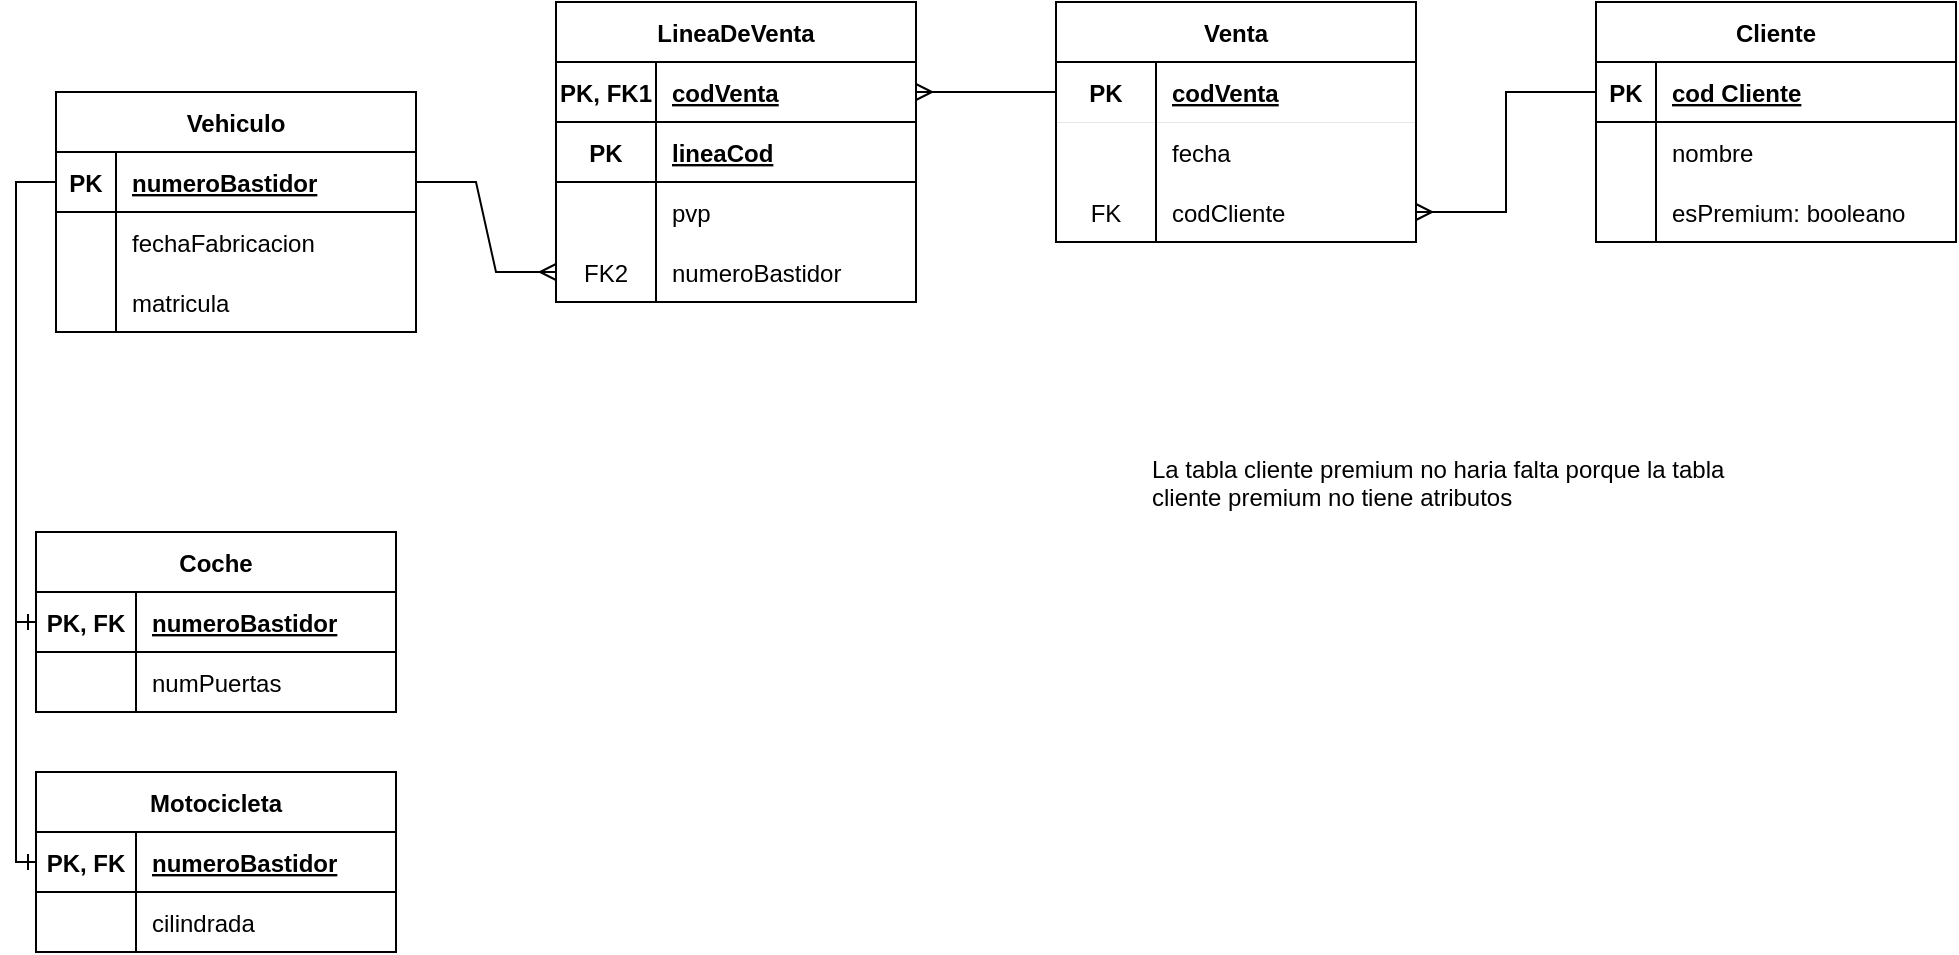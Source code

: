 <mxfile version="20.8.16" type="device"><diagram id="R2lEEEUBdFMjLlhIrx00" name="Page-1"><mxGraphModel dx="1036" dy="614" grid="1" gridSize="10" guides="1" tooltips="1" connect="1" arrows="1" fold="1" page="1" pageScale="1" pageWidth="850" pageHeight="1100" math="0" shadow="0" extFonts="Permanent Marker^https://fonts.googleapis.com/css?family=Permanent+Marker"><root><mxCell id="0"/><mxCell id="1" parent="0"/><mxCell id="fKpa_YxZzbEBtztVJanj-1" value="Vehiculo" style="shape=table;startSize=30;container=1;collapsible=1;childLayout=tableLayout;fixedRows=1;rowLines=0;fontStyle=1;align=center;resizeLast=1;" parent="1" vertex="1"><mxGeometry x="130" y="130" width="180" height="120" as="geometry"/></mxCell><mxCell id="fKpa_YxZzbEBtztVJanj-2" value="" style="shape=tableRow;horizontal=0;startSize=0;swimlaneHead=0;swimlaneBody=0;fillColor=none;collapsible=0;dropTarget=0;points=[[0,0.5],[1,0.5]];portConstraint=eastwest;top=0;left=0;right=0;bottom=1;" parent="fKpa_YxZzbEBtztVJanj-1" vertex="1"><mxGeometry y="30" width="180" height="30" as="geometry"/></mxCell><mxCell id="fKpa_YxZzbEBtztVJanj-3" value="PK" style="shape=partialRectangle;connectable=0;fillColor=none;top=0;left=0;bottom=0;right=0;fontStyle=1;overflow=hidden;" parent="fKpa_YxZzbEBtztVJanj-2" vertex="1"><mxGeometry width="30" height="30" as="geometry"><mxRectangle width="30" height="30" as="alternateBounds"/></mxGeometry></mxCell><mxCell id="fKpa_YxZzbEBtztVJanj-4" value="numeroBastidor" style="shape=partialRectangle;connectable=0;fillColor=none;top=0;left=0;bottom=0;right=0;align=left;spacingLeft=6;fontStyle=5;overflow=hidden;" parent="fKpa_YxZzbEBtztVJanj-2" vertex="1"><mxGeometry x="30" width="150" height="30" as="geometry"><mxRectangle width="150" height="30" as="alternateBounds"/></mxGeometry></mxCell><mxCell id="fKpa_YxZzbEBtztVJanj-5" value="" style="shape=tableRow;horizontal=0;startSize=0;swimlaneHead=0;swimlaneBody=0;fillColor=none;collapsible=0;dropTarget=0;points=[[0,0.5],[1,0.5]];portConstraint=eastwest;top=0;left=0;right=0;bottom=0;" parent="fKpa_YxZzbEBtztVJanj-1" vertex="1"><mxGeometry y="60" width="180" height="30" as="geometry"/></mxCell><mxCell id="fKpa_YxZzbEBtztVJanj-6" value="" style="shape=partialRectangle;connectable=0;fillColor=none;top=0;left=0;bottom=0;right=0;editable=1;overflow=hidden;" parent="fKpa_YxZzbEBtztVJanj-5" vertex="1"><mxGeometry width="30" height="30" as="geometry"><mxRectangle width="30" height="30" as="alternateBounds"/></mxGeometry></mxCell><mxCell id="fKpa_YxZzbEBtztVJanj-7" value="fechaFabricacion" style="shape=partialRectangle;connectable=0;fillColor=none;top=0;left=0;bottom=0;right=0;align=left;spacingLeft=6;overflow=hidden;" parent="fKpa_YxZzbEBtztVJanj-5" vertex="1"><mxGeometry x="30" width="150" height="30" as="geometry"><mxRectangle width="150" height="30" as="alternateBounds"/></mxGeometry></mxCell><mxCell id="fKpa_YxZzbEBtztVJanj-8" value="" style="shape=tableRow;horizontal=0;startSize=0;swimlaneHead=0;swimlaneBody=0;fillColor=none;collapsible=0;dropTarget=0;points=[[0,0.5],[1,0.5]];portConstraint=eastwest;top=0;left=0;right=0;bottom=0;" parent="fKpa_YxZzbEBtztVJanj-1" vertex="1"><mxGeometry y="90" width="180" height="30" as="geometry"/></mxCell><mxCell id="fKpa_YxZzbEBtztVJanj-9" value="" style="shape=partialRectangle;connectable=0;fillColor=none;top=0;left=0;bottom=0;right=0;editable=1;overflow=hidden;" parent="fKpa_YxZzbEBtztVJanj-8" vertex="1"><mxGeometry width="30" height="30" as="geometry"><mxRectangle width="30" height="30" as="alternateBounds"/></mxGeometry></mxCell><mxCell id="fKpa_YxZzbEBtztVJanj-10" value="matricula" style="shape=partialRectangle;connectable=0;fillColor=none;top=0;left=0;bottom=0;right=0;align=left;spacingLeft=6;overflow=hidden;" parent="fKpa_YxZzbEBtztVJanj-8" vertex="1"><mxGeometry x="30" width="150" height="30" as="geometry"><mxRectangle width="150" height="30" as="alternateBounds"/></mxGeometry></mxCell><mxCell id="fKpa_YxZzbEBtztVJanj-14" value="Coche" style="shape=table;startSize=30;container=1;collapsible=1;childLayout=tableLayout;fixedRows=1;rowLines=0;fontStyle=1;align=center;resizeLast=1;" parent="1" vertex="1"><mxGeometry x="120" y="350" width="180" height="90" as="geometry"/></mxCell><mxCell id="fKpa_YxZzbEBtztVJanj-15" value="" style="shape=tableRow;horizontal=0;startSize=0;swimlaneHead=0;swimlaneBody=0;fillColor=none;collapsible=0;dropTarget=0;points=[[0,0.5],[1,0.5]];portConstraint=eastwest;top=0;left=0;right=0;bottom=1;" parent="fKpa_YxZzbEBtztVJanj-14" vertex="1"><mxGeometry y="30" width="180" height="30" as="geometry"/></mxCell><mxCell id="fKpa_YxZzbEBtztVJanj-16" value="PK, FK" style="shape=partialRectangle;connectable=0;fillColor=none;top=0;left=0;bottom=0;right=0;fontStyle=1;overflow=hidden;" parent="fKpa_YxZzbEBtztVJanj-15" vertex="1"><mxGeometry width="50" height="30" as="geometry"><mxRectangle width="50" height="30" as="alternateBounds"/></mxGeometry></mxCell><mxCell id="fKpa_YxZzbEBtztVJanj-17" value="numeroBastidor" style="shape=partialRectangle;connectable=0;fillColor=none;top=0;left=0;bottom=0;right=0;align=left;spacingLeft=6;fontStyle=5;overflow=hidden;" parent="fKpa_YxZzbEBtztVJanj-15" vertex="1"><mxGeometry x="50" width="130" height="30" as="geometry"><mxRectangle width="130" height="30" as="alternateBounds"/></mxGeometry></mxCell><mxCell id="fKpa_YxZzbEBtztVJanj-18" value="" style="shape=tableRow;horizontal=0;startSize=0;swimlaneHead=0;swimlaneBody=0;fillColor=none;collapsible=0;dropTarget=0;points=[[0,0.5],[1,0.5]];portConstraint=eastwest;top=0;left=0;right=0;bottom=0;" parent="fKpa_YxZzbEBtztVJanj-14" vertex="1"><mxGeometry y="60" width="180" height="30" as="geometry"/></mxCell><mxCell id="fKpa_YxZzbEBtztVJanj-19" value="" style="shape=partialRectangle;connectable=0;fillColor=none;top=0;left=0;bottom=0;right=0;editable=1;overflow=hidden;" parent="fKpa_YxZzbEBtztVJanj-18" vertex="1"><mxGeometry width="50" height="30" as="geometry"><mxRectangle width="50" height="30" as="alternateBounds"/></mxGeometry></mxCell><mxCell id="fKpa_YxZzbEBtztVJanj-20" value="numPuertas" style="shape=partialRectangle;connectable=0;fillColor=none;top=0;left=0;bottom=0;right=0;align=left;spacingLeft=6;overflow=hidden;" parent="fKpa_YxZzbEBtztVJanj-18" vertex="1"><mxGeometry x="50" width="130" height="30" as="geometry"><mxRectangle width="130" height="30" as="alternateBounds"/></mxGeometry></mxCell><mxCell id="fKpa_YxZzbEBtztVJanj-27" value="Motocicleta" style="shape=table;startSize=30;container=1;collapsible=1;childLayout=tableLayout;fixedRows=1;rowLines=0;fontStyle=1;align=center;resizeLast=1;" parent="1" vertex="1"><mxGeometry x="120" y="470" width="180" height="90" as="geometry"/></mxCell><mxCell id="fKpa_YxZzbEBtztVJanj-28" value="" style="shape=tableRow;horizontal=0;startSize=0;swimlaneHead=0;swimlaneBody=0;fillColor=none;collapsible=0;dropTarget=0;points=[[0,0.5],[1,0.5]];portConstraint=eastwest;top=0;left=0;right=0;bottom=1;" parent="fKpa_YxZzbEBtztVJanj-27" vertex="1"><mxGeometry y="30" width="180" height="30" as="geometry"/></mxCell><mxCell id="fKpa_YxZzbEBtztVJanj-29" value="PK, FK" style="shape=partialRectangle;connectable=0;fillColor=none;top=0;left=0;bottom=0;right=0;fontStyle=1;overflow=hidden;" parent="fKpa_YxZzbEBtztVJanj-28" vertex="1"><mxGeometry width="50" height="30" as="geometry"><mxRectangle width="50" height="30" as="alternateBounds"/></mxGeometry></mxCell><mxCell id="fKpa_YxZzbEBtztVJanj-30" value="numeroBastidor" style="shape=partialRectangle;connectable=0;fillColor=none;top=0;left=0;bottom=0;right=0;align=left;spacingLeft=6;fontStyle=5;overflow=hidden;" parent="fKpa_YxZzbEBtztVJanj-28" vertex="1"><mxGeometry x="50" width="130" height="30" as="geometry"><mxRectangle width="130" height="30" as="alternateBounds"/></mxGeometry></mxCell><mxCell id="fKpa_YxZzbEBtztVJanj-31" value="" style="shape=tableRow;horizontal=0;startSize=0;swimlaneHead=0;swimlaneBody=0;fillColor=none;collapsible=0;dropTarget=0;points=[[0,0.5],[1,0.5]];portConstraint=eastwest;top=0;left=0;right=0;bottom=0;" parent="fKpa_YxZzbEBtztVJanj-27" vertex="1"><mxGeometry y="60" width="180" height="30" as="geometry"/></mxCell><mxCell id="fKpa_YxZzbEBtztVJanj-32" value="" style="shape=partialRectangle;connectable=0;fillColor=none;top=0;left=0;bottom=0;right=0;editable=1;overflow=hidden;" parent="fKpa_YxZzbEBtztVJanj-31" vertex="1"><mxGeometry width="50" height="30" as="geometry"><mxRectangle width="50" height="30" as="alternateBounds"/></mxGeometry></mxCell><mxCell id="fKpa_YxZzbEBtztVJanj-33" value="cilindrada" style="shape=partialRectangle;connectable=0;fillColor=none;top=0;left=0;bottom=0;right=0;align=left;spacingLeft=6;overflow=hidden;" parent="fKpa_YxZzbEBtztVJanj-31" vertex="1"><mxGeometry x="50" width="130" height="30" as="geometry"><mxRectangle width="130" height="30" as="alternateBounds"/></mxGeometry></mxCell><mxCell id="fKpa_YxZzbEBtztVJanj-42" value="LineaDeVenta" style="shape=table;startSize=30;container=1;collapsible=1;childLayout=tableLayout;fixedRows=1;rowLines=0;fontStyle=1;align=center;resizeLast=1;" parent="1" vertex="1"><mxGeometry x="380" y="85" width="180" height="150" as="geometry"/></mxCell><mxCell id="45FOlvUeYNpi9oai0e62-1" value="" style="shape=tableRow;horizontal=0;startSize=0;swimlaneHead=0;swimlaneBody=0;fillColor=none;collapsible=0;dropTarget=0;points=[[0,0.5],[1,0.5]];portConstraint=eastwest;top=0;left=0;right=0;bottom=1;" parent="fKpa_YxZzbEBtztVJanj-42" vertex="1"><mxGeometry y="30" width="180" height="30" as="geometry"/></mxCell><mxCell id="45FOlvUeYNpi9oai0e62-2" value="PK, FK1" style="shape=partialRectangle;connectable=0;fillColor=none;top=0;left=0;bottom=0;right=0;fontStyle=1;overflow=hidden;" parent="45FOlvUeYNpi9oai0e62-1" vertex="1"><mxGeometry width="50" height="30" as="geometry"><mxRectangle width="50" height="30" as="alternateBounds"/></mxGeometry></mxCell><mxCell id="45FOlvUeYNpi9oai0e62-3" value="codVenta" style="shape=partialRectangle;connectable=0;fillColor=none;top=0;left=0;bottom=0;right=0;align=left;spacingLeft=6;fontStyle=5;overflow=hidden;" parent="45FOlvUeYNpi9oai0e62-1" vertex="1"><mxGeometry x="50" width="130" height="30" as="geometry"><mxRectangle width="130" height="30" as="alternateBounds"/></mxGeometry></mxCell><mxCell id="fKpa_YxZzbEBtztVJanj-43" value="" style="shape=tableRow;horizontal=0;startSize=0;swimlaneHead=0;swimlaneBody=0;fillColor=none;collapsible=0;dropTarget=0;points=[[0,0.5],[1,0.5]];portConstraint=eastwest;top=0;left=0;right=0;bottom=1;" parent="fKpa_YxZzbEBtztVJanj-42" vertex="1"><mxGeometry y="60" width="180" height="30" as="geometry"/></mxCell><mxCell id="fKpa_YxZzbEBtztVJanj-44" value="PK" style="shape=partialRectangle;connectable=0;fillColor=none;top=0;left=0;bottom=0;right=0;fontStyle=1;overflow=hidden;" parent="fKpa_YxZzbEBtztVJanj-43" vertex="1"><mxGeometry width="50" height="30" as="geometry"><mxRectangle width="50" height="30" as="alternateBounds"/></mxGeometry></mxCell><mxCell id="fKpa_YxZzbEBtztVJanj-45" value="lineaCod" style="shape=partialRectangle;connectable=0;fillColor=none;top=0;left=0;bottom=0;right=0;align=left;spacingLeft=6;fontStyle=5;overflow=hidden;" parent="fKpa_YxZzbEBtztVJanj-43" vertex="1"><mxGeometry x="50" width="130" height="30" as="geometry"><mxRectangle width="130" height="30" as="alternateBounds"/></mxGeometry></mxCell><mxCell id="fKpa_YxZzbEBtztVJanj-49" value="" style="shape=tableRow;horizontal=0;startSize=0;swimlaneHead=0;swimlaneBody=0;fillColor=none;collapsible=0;dropTarget=0;points=[[0,0.5],[1,0.5]];portConstraint=eastwest;top=0;left=0;right=0;bottom=0;" parent="fKpa_YxZzbEBtztVJanj-42" vertex="1"><mxGeometry y="90" width="180" height="30" as="geometry"/></mxCell><mxCell id="fKpa_YxZzbEBtztVJanj-50" value="" style="shape=partialRectangle;connectable=0;fillColor=none;top=0;left=0;bottom=0;right=0;editable=1;overflow=hidden;" parent="fKpa_YxZzbEBtztVJanj-49" vertex="1"><mxGeometry width="50" height="30" as="geometry"><mxRectangle width="50" height="30" as="alternateBounds"/></mxGeometry></mxCell><mxCell id="fKpa_YxZzbEBtztVJanj-51" value="pvp" style="shape=partialRectangle;connectable=0;fillColor=none;top=0;left=0;bottom=0;right=0;align=left;spacingLeft=6;overflow=hidden;" parent="fKpa_YxZzbEBtztVJanj-49" vertex="1"><mxGeometry x="50" width="130" height="30" as="geometry"><mxRectangle width="130" height="30" as="alternateBounds"/></mxGeometry></mxCell><mxCell id="fKpa_YxZzbEBtztVJanj-46" value="" style="shape=tableRow;horizontal=0;startSize=0;swimlaneHead=0;swimlaneBody=0;fillColor=none;collapsible=0;dropTarget=0;points=[[0,0.5],[1,0.5]];portConstraint=eastwest;top=0;left=0;right=0;bottom=0;" parent="fKpa_YxZzbEBtztVJanj-42" vertex="1"><mxGeometry y="120" width="180" height="30" as="geometry"/></mxCell><mxCell id="fKpa_YxZzbEBtztVJanj-47" value="FK2" style="shape=partialRectangle;connectable=0;fillColor=none;top=0;left=0;bottom=0;right=0;editable=1;overflow=hidden;" parent="fKpa_YxZzbEBtztVJanj-46" vertex="1"><mxGeometry width="50" height="30" as="geometry"><mxRectangle width="50" height="30" as="alternateBounds"/></mxGeometry></mxCell><mxCell id="fKpa_YxZzbEBtztVJanj-48" value="numeroBastidor" style="shape=partialRectangle;connectable=0;fillColor=none;top=0;left=0;bottom=0;right=0;align=left;spacingLeft=6;overflow=hidden;" parent="fKpa_YxZzbEBtztVJanj-46" vertex="1"><mxGeometry x="50" width="130" height="30" as="geometry"><mxRectangle width="130" height="30" as="alternateBounds"/></mxGeometry></mxCell><mxCell id="fKpa_YxZzbEBtztVJanj-58" value="" style="edgeStyle=entityRelationEdgeStyle;fontSize=12;html=1;endArrow=ERmany;rounded=0;exitX=1;exitY=0.5;exitDx=0;exitDy=0;entryX=0;entryY=0.5;entryDx=0;entryDy=0;" parent="1" source="fKpa_YxZzbEBtztVJanj-2" target="fKpa_YxZzbEBtztVJanj-46" edge="1"><mxGeometry width="100" height="100" relative="1" as="geometry"><mxPoint x="380" y="340" as="sourcePoint"/><mxPoint x="480" y="240" as="targetPoint"/></mxGeometry></mxCell><mxCell id="fKpa_YxZzbEBtztVJanj-59" value="Venta" style="shape=table;startSize=30;container=1;collapsible=1;childLayout=tableLayout;fixedRows=1;rowLines=0;fontStyle=1;align=center;resizeLast=1;" parent="1" vertex="1"><mxGeometry x="630" y="85" width="180" height="120" as="geometry"/></mxCell><mxCell id="fKpa_YxZzbEBtztVJanj-60" value="" style="shape=tableRow;horizontal=0;startSize=0;swimlaneHead=0;swimlaneBody=0;fillColor=none;collapsible=0;dropTarget=0;points=[[0,0.5],[1,0.5]];portConstraint=eastwest;top=0;left=0;right=0;bottom=1;strokeWidth=0;" parent="fKpa_YxZzbEBtztVJanj-59" vertex="1"><mxGeometry y="30" width="180" height="30" as="geometry"/></mxCell><mxCell id="fKpa_YxZzbEBtztVJanj-61" value="PK" style="shape=partialRectangle;connectable=0;fillColor=none;top=0;left=0;bottom=0;right=0;fontStyle=1;overflow=hidden;" parent="fKpa_YxZzbEBtztVJanj-60" vertex="1"><mxGeometry width="50" height="30" as="geometry"><mxRectangle width="50" height="30" as="alternateBounds"/></mxGeometry></mxCell><mxCell id="fKpa_YxZzbEBtztVJanj-62" value="codVenta" style="shape=partialRectangle;connectable=0;fillColor=none;top=0;left=0;bottom=0;right=0;align=left;spacingLeft=6;fontStyle=5;overflow=hidden;" parent="fKpa_YxZzbEBtztVJanj-60" vertex="1"><mxGeometry x="50" width="130" height="30" as="geometry"><mxRectangle width="130" height="30" as="alternateBounds"/></mxGeometry></mxCell><mxCell id="fKpa_YxZzbEBtztVJanj-63" value="" style="shape=tableRow;horizontal=0;startSize=0;swimlaneHead=0;swimlaneBody=0;fillColor=none;collapsible=0;dropTarget=0;points=[[0,0.5],[1,0.5]];portConstraint=eastwest;top=0;left=0;right=0;bottom=0;" parent="fKpa_YxZzbEBtztVJanj-59" vertex="1"><mxGeometry y="60" width="180" height="30" as="geometry"/></mxCell><mxCell id="fKpa_YxZzbEBtztVJanj-64" value="" style="shape=partialRectangle;connectable=0;fillColor=none;top=0;left=0;bottom=0;right=0;editable=1;overflow=hidden;" parent="fKpa_YxZzbEBtztVJanj-63" vertex="1"><mxGeometry width="50" height="30" as="geometry"><mxRectangle width="50" height="30" as="alternateBounds"/></mxGeometry></mxCell><mxCell id="fKpa_YxZzbEBtztVJanj-65" value="fecha" style="shape=partialRectangle;connectable=0;fillColor=none;top=0;left=0;bottom=0;right=0;align=left;spacingLeft=6;overflow=hidden;" parent="fKpa_YxZzbEBtztVJanj-63" vertex="1"><mxGeometry x="50" width="130" height="30" as="geometry"><mxRectangle width="130" height="30" as="alternateBounds"/></mxGeometry></mxCell><mxCell id="45FOlvUeYNpi9oai0e62-5" value="" style="shape=tableRow;horizontal=0;startSize=0;swimlaneHead=0;swimlaneBody=0;fillColor=none;collapsible=0;dropTarget=0;points=[[0,0.5],[1,0.5]];portConstraint=eastwest;top=0;left=0;right=0;bottom=0;" parent="fKpa_YxZzbEBtztVJanj-59" vertex="1"><mxGeometry y="90" width="180" height="30" as="geometry"/></mxCell><mxCell id="45FOlvUeYNpi9oai0e62-6" value="FK" style="shape=partialRectangle;connectable=0;fillColor=none;top=0;left=0;bottom=0;right=0;editable=1;overflow=hidden;" parent="45FOlvUeYNpi9oai0e62-5" vertex="1"><mxGeometry width="50" height="30" as="geometry"><mxRectangle width="50" height="30" as="alternateBounds"/></mxGeometry></mxCell><mxCell id="45FOlvUeYNpi9oai0e62-7" value="codCliente" style="shape=partialRectangle;connectable=0;fillColor=none;top=0;left=0;bottom=0;right=0;align=left;spacingLeft=6;overflow=hidden;" parent="45FOlvUeYNpi9oai0e62-5" vertex="1"><mxGeometry x="50" width="130" height="30" as="geometry"><mxRectangle width="130" height="30" as="alternateBounds"/></mxGeometry></mxCell><mxCell id="fKpa_YxZzbEBtztVJanj-77" value="Cliente" style="shape=table;startSize=30;container=1;collapsible=1;childLayout=tableLayout;fixedRows=1;rowLines=0;fontStyle=1;align=center;resizeLast=1;strokeWidth=1;" parent="1" vertex="1"><mxGeometry x="900" y="85" width="180" height="120" as="geometry"/></mxCell><mxCell id="fKpa_YxZzbEBtztVJanj-78" value="" style="shape=tableRow;horizontal=0;startSize=0;swimlaneHead=0;swimlaneBody=0;fillColor=none;collapsible=0;dropTarget=0;points=[[0,0.5],[1,0.5]];portConstraint=eastwest;top=0;left=0;right=0;bottom=1;strokeWidth=1;" parent="fKpa_YxZzbEBtztVJanj-77" vertex="1"><mxGeometry y="30" width="180" height="30" as="geometry"/></mxCell><mxCell id="fKpa_YxZzbEBtztVJanj-79" value="PK" style="shape=partialRectangle;connectable=0;fillColor=none;top=0;left=0;bottom=0;right=0;fontStyle=1;overflow=hidden;strokeWidth=0;" parent="fKpa_YxZzbEBtztVJanj-78" vertex="1"><mxGeometry width="30" height="30" as="geometry"><mxRectangle width="30" height="30" as="alternateBounds"/></mxGeometry></mxCell><mxCell id="fKpa_YxZzbEBtztVJanj-80" value="cod Cliente" style="shape=partialRectangle;connectable=0;fillColor=none;top=0;left=0;bottom=0;right=0;align=left;spacingLeft=6;fontStyle=5;overflow=hidden;strokeWidth=0;" parent="fKpa_YxZzbEBtztVJanj-78" vertex="1"><mxGeometry x="30" width="150" height="30" as="geometry"><mxRectangle width="150" height="30" as="alternateBounds"/></mxGeometry></mxCell><mxCell id="fKpa_YxZzbEBtztVJanj-81" value="" style="shape=tableRow;horizontal=0;startSize=0;swimlaneHead=0;swimlaneBody=0;fillColor=none;collapsible=0;dropTarget=0;points=[[0,0.5],[1,0.5]];portConstraint=eastwest;top=0;left=0;right=0;bottom=0;strokeWidth=0;" parent="fKpa_YxZzbEBtztVJanj-77" vertex="1"><mxGeometry y="60" width="180" height="30" as="geometry"/></mxCell><mxCell id="fKpa_YxZzbEBtztVJanj-82" value="" style="shape=partialRectangle;connectable=0;fillColor=none;top=0;left=0;bottom=0;right=0;editable=1;overflow=hidden;strokeWidth=0;" parent="fKpa_YxZzbEBtztVJanj-81" vertex="1"><mxGeometry width="30" height="30" as="geometry"><mxRectangle width="30" height="30" as="alternateBounds"/></mxGeometry></mxCell><mxCell id="fKpa_YxZzbEBtztVJanj-83" value="nombre" style="shape=partialRectangle;connectable=0;fillColor=none;top=0;left=0;bottom=0;right=0;align=left;spacingLeft=6;overflow=hidden;strokeWidth=0;" parent="fKpa_YxZzbEBtztVJanj-81" vertex="1"><mxGeometry x="30" width="150" height="30" as="geometry"><mxRectangle width="150" height="30" as="alternateBounds"/></mxGeometry></mxCell><mxCell id="45FOlvUeYNpi9oai0e62-9" value="" style="shape=tableRow;horizontal=0;startSize=0;swimlaneHead=0;swimlaneBody=0;fillColor=none;collapsible=0;dropTarget=0;points=[[0,0.5],[1,0.5]];portConstraint=eastwest;top=0;left=0;right=0;bottom=0;" parent="fKpa_YxZzbEBtztVJanj-77" vertex="1"><mxGeometry y="90" width="180" height="30" as="geometry"/></mxCell><mxCell id="45FOlvUeYNpi9oai0e62-10" value="" style="shape=partialRectangle;connectable=0;fillColor=none;top=0;left=0;bottom=0;right=0;editable=1;overflow=hidden;" parent="45FOlvUeYNpi9oai0e62-9" vertex="1"><mxGeometry width="30" height="30" as="geometry"><mxRectangle width="30" height="30" as="alternateBounds"/></mxGeometry></mxCell><mxCell id="45FOlvUeYNpi9oai0e62-11" value="esPremium: booleano" style="shape=partialRectangle;connectable=0;fillColor=none;top=0;left=0;bottom=0;right=0;align=left;spacingLeft=6;overflow=hidden;" parent="45FOlvUeYNpi9oai0e62-9" vertex="1"><mxGeometry x="30" width="150" height="30" as="geometry"><mxRectangle width="150" height="30" as="alternateBounds"/></mxGeometry></mxCell><mxCell id="fKpa_YxZzbEBtztVJanj-95" value="" style="fontSize=12;html=1;endArrow=ERmany;rounded=0;exitX=0;exitY=0.5;exitDx=0;exitDy=0;entryX=1;entryY=0.5;entryDx=0;entryDy=0;edgeStyle=orthogonalEdgeStyle;" parent="1" source="fKpa_YxZzbEBtztVJanj-78" target="45FOlvUeYNpi9oai0e62-5" edge="1"><mxGeometry width="100" height="100" relative="1" as="geometry"><mxPoint x="760" y="340" as="sourcePoint"/><mxPoint x="810" y="175" as="targetPoint"/></mxGeometry></mxCell><mxCell id="45FOlvUeYNpi9oai0e62-4" value="" style="edgeStyle=entityRelationEdgeStyle;fontSize=12;html=1;endArrow=ERmany;rounded=0;exitX=0;exitY=0.5;exitDx=0;exitDy=0;entryX=1;entryY=0.5;entryDx=0;entryDy=0;" parent="1" source="fKpa_YxZzbEBtztVJanj-60" target="45FOlvUeYNpi9oai0e62-1" edge="1"><mxGeometry width="100" height="100" relative="1" as="geometry"><mxPoint x="490" y="380" as="sourcePoint"/><mxPoint x="590" y="280" as="targetPoint"/></mxGeometry></mxCell><mxCell id="45FOlvUeYNpi9oai0e62-12" value="" style="shape=table;startSize=0;container=1;collapsible=1;childLayout=tableLayout;fixedRows=1;rowLines=0;fontStyle=0;align=center;resizeLast=1;strokeColor=none;fillColor=none;collapsible=0;" parent="1" vertex="1"><mxGeometry x="640" y="260" width="330" height="130" as="geometry"/></mxCell><mxCell id="45FOlvUeYNpi9oai0e62-13" value="" style="shape=tableRow;horizontal=0;startSize=0;swimlaneHead=0;swimlaneBody=0;fillColor=none;collapsible=0;dropTarget=0;points=[[0,0.5],[1,0.5]];portConstraint=eastwest;top=0;left=0;right=0;bottom=0;" parent="45FOlvUeYNpi9oai0e62-12" vertex="1"><mxGeometry width="330" height="130" as="geometry"/></mxCell><mxCell id="45FOlvUeYNpi9oai0e62-14" value="" style="shape=partialRectangle;connectable=0;fillColor=none;top=0;left=0;bottom=0;right=0;editable=1;overflow=hidden;" parent="45FOlvUeYNpi9oai0e62-13" vertex="1"><mxGeometry width="30" height="130" as="geometry"><mxRectangle width="30" height="130" as="alternateBounds"/></mxGeometry></mxCell><mxCell id="45FOlvUeYNpi9oai0e62-15" value="La tabla cliente premium no haria falta porque la tabla &#10;cliente premium no tiene atributos" style="shape=partialRectangle;connectable=0;fillColor=none;top=0;left=0;bottom=0;right=0;align=left;spacingLeft=6;overflow=hidden;" parent="45FOlvUeYNpi9oai0e62-13" vertex="1"><mxGeometry x="30" width="300" height="130" as="geometry"><mxRectangle width="300" height="130" as="alternateBounds"/></mxGeometry></mxCell><mxCell id="Rf70Fkt4sh0UgSrLmfHL-1" value="" style="edgeStyle=orthogonalEdgeStyle;fontSize=12;html=1;endArrow=ERone;endFill=1;rounded=0;exitX=0;exitY=0.5;exitDx=0;exitDy=0;entryX=0;entryY=0.5;entryDx=0;entryDy=0;" edge="1" parent="1" source="fKpa_YxZzbEBtztVJanj-2" target="fKpa_YxZzbEBtztVJanj-15"><mxGeometry width="100" height="100" relative="1" as="geometry"><mxPoint x="480" y="370" as="sourcePoint"/><mxPoint x="580" y="270" as="targetPoint"/></mxGeometry></mxCell><mxCell id="Rf70Fkt4sh0UgSrLmfHL-2" value="" style="edgeStyle=orthogonalEdgeStyle;fontSize=12;html=1;endArrow=ERone;endFill=1;rounded=0;exitX=0;exitY=0.5;exitDx=0;exitDy=0;entryX=0;entryY=0.5;entryDx=0;entryDy=0;" edge="1" parent="1" source="fKpa_YxZzbEBtztVJanj-2" target="fKpa_YxZzbEBtztVJanj-28"><mxGeometry width="100" height="100" relative="1" as="geometry"><mxPoint x="310" y="370" as="sourcePoint"/><mxPoint x="410" y="270" as="targetPoint"/></mxGeometry></mxCell></root></mxGraphModel></diagram></mxfile>